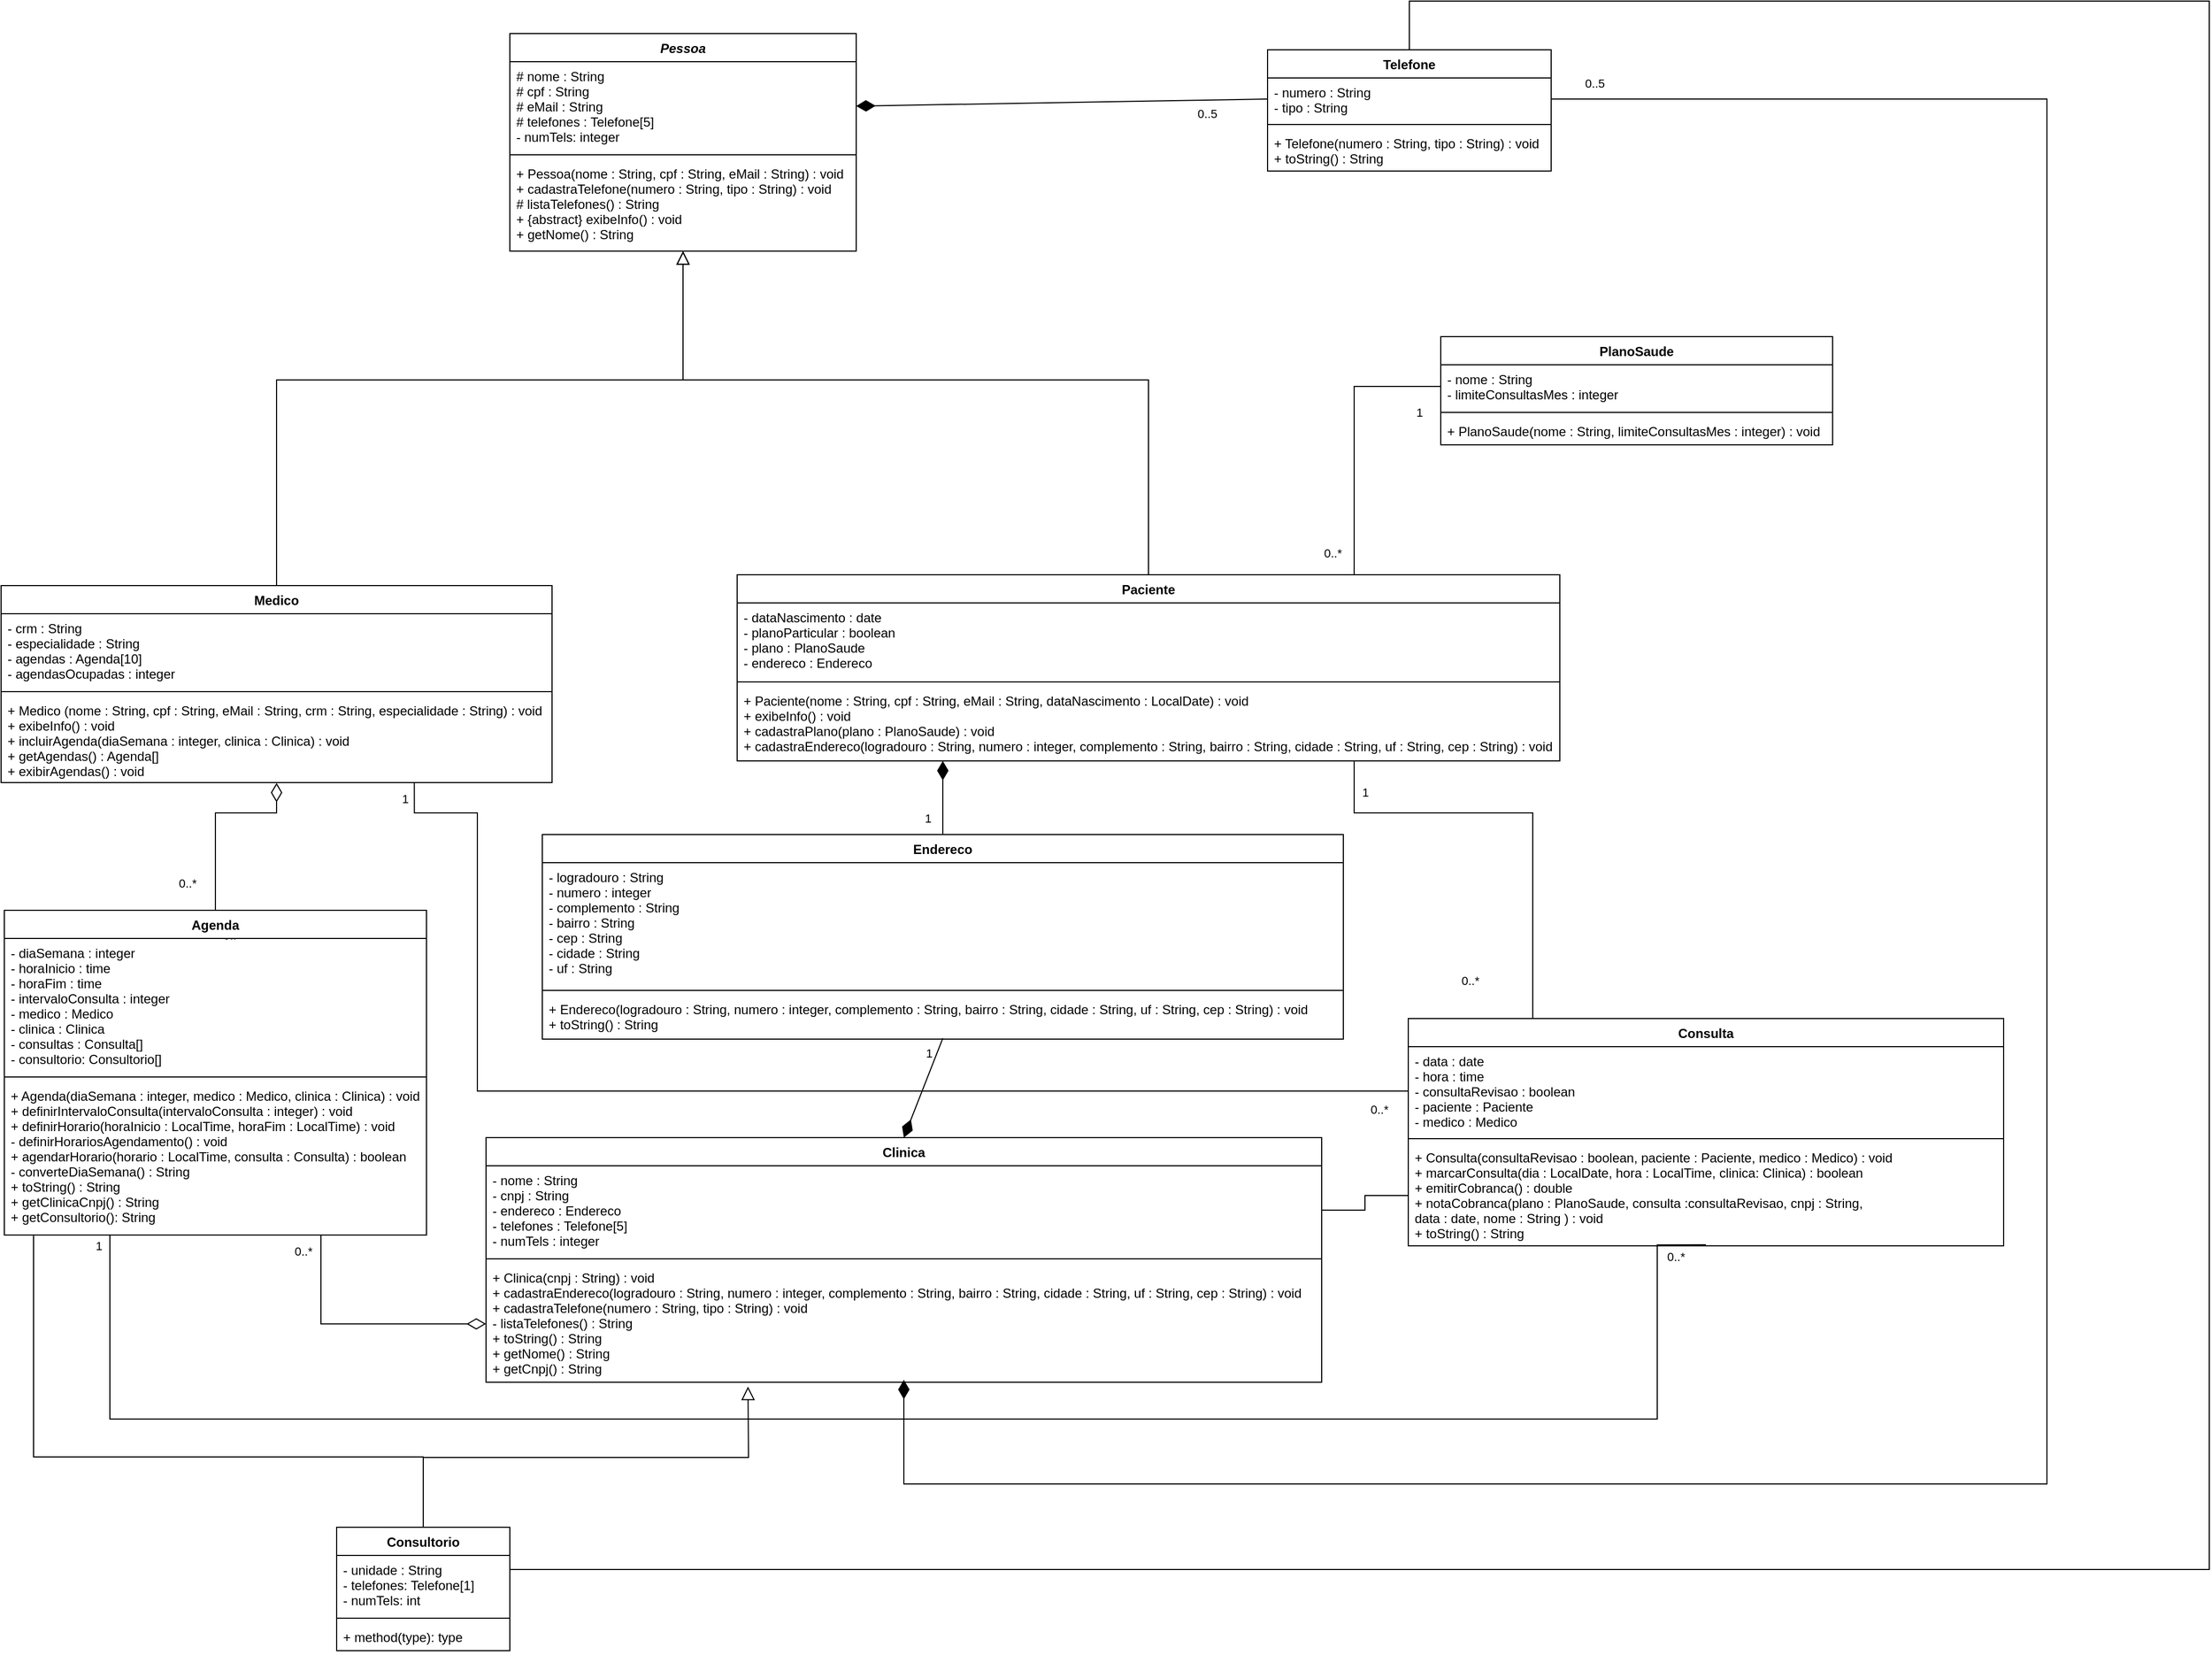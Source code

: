 <mxfile version="20.3.6" type="device"><diagram id="C5RBs43oDa-KdzZeNtuy" name="Page-1"><mxGraphModel dx="2782" dy="1760" grid="1" gridSize="10" guides="1" tooltips="1" connect="1" arrows="1" fold="1" page="1" pageScale="1" pageWidth="827" pageHeight="1169" math="0" shadow="0"><root><mxCell id="WIyWlLk6GJQsqaUBKTNV-0"/><mxCell id="WIyWlLk6GJQsqaUBKTNV-1" parent="WIyWlLk6GJQsqaUBKTNV-0"/><mxCell id="3j2AiYDJ62FlY2iEqLyS-35" style="edgeStyle=orthogonalEdgeStyle;rounded=0;orthogonalLoop=1;jettySize=auto;html=1;endArrow=block;endFill=0;entryX=0.5;entryY=1;entryDx=0;entryDy=0;endSize=10;entryPerimeter=0;" parent="WIyWlLk6GJQsqaUBKTNV-1" source="5wIMeJ1JpWeOm_tclrkS-20" target="5wIMeJ1JpWeOm_tclrkS-5" edge="1"><mxGeometry relative="1" as="geometry"><mxPoint x="200" y="170" as="targetPoint"/><Array as="points"><mxPoint x="230" y="-170"/><mxPoint x="-200" y="-170"/></Array></mxGeometry></mxCell><mxCell id="3j2AiYDJ62FlY2iEqLyS-38" style="edgeStyle=orthogonalEdgeStyle;rounded=0;orthogonalLoop=1;jettySize=auto;html=1;exitX=0;exitY=0.5;exitDx=0;exitDy=0;endArrow=none;endFill=0;endSize=10;entryX=0.75;entryY=0;entryDx=0;entryDy=0;" parent="WIyWlLk6GJQsqaUBKTNV-1" source="5wIMeJ1JpWeOm_tclrkS-34" target="5wIMeJ1JpWeOm_tclrkS-20" edge="1"><mxGeometry relative="1" as="geometry"/></mxCell><mxCell id="3j2AiYDJ62FlY2iEqLyS-39" value="1" style="edgeLabel;html=1;align=center;verticalAlign=middle;resizable=0;points=[];" parent="3j2AiYDJ62FlY2iEqLyS-38" vertex="1" connectable="0"><mxGeometry x="-0.706" y="2" relative="1" as="geometry"><mxPoint x="17" y="22" as="offset"/></mxGeometry></mxCell><mxCell id="3j2AiYDJ62FlY2iEqLyS-40" value="0..*" style="edgeLabel;html=1;align=center;verticalAlign=middle;resizable=0;points=[];" parent="3j2AiYDJ62FlY2iEqLyS-38" vertex="1" connectable="0"><mxGeometry x="0.487" relative="1" as="geometry"><mxPoint x="-20" y="45" as="offset"/></mxGeometry></mxCell><mxCell id="3j2AiYDJ62FlY2iEqLyS-41" style="edgeStyle=orthogonalEdgeStyle;rounded=0;orthogonalLoop=1;jettySize=auto;html=1;exitX=0.5;exitY=0;exitDx=0;exitDy=0;entryX=0.25;entryY=1;entryDx=0;entryDy=0;endArrow=diamondThin;endFill=1;endSize=15;entryPerimeter=0;" parent="WIyWlLk6GJQsqaUBKTNV-1" source="5wIMeJ1JpWeOm_tclrkS-24" target="5wIMeJ1JpWeOm_tclrkS-23" edge="1"><mxGeometry relative="1" as="geometry"/></mxCell><mxCell id="3j2AiYDJ62FlY2iEqLyS-42" value="1" style="edgeLabel;html=1;align=center;verticalAlign=middle;resizable=0;points=[];" parent="3j2AiYDJ62FlY2iEqLyS-41" vertex="1" connectable="0"><mxGeometry x="-0.436" y="-2" relative="1" as="geometry"><mxPoint x="-16" y="4" as="offset"/></mxGeometry></mxCell><mxCell id="3j2AiYDJ62FlY2iEqLyS-51" style="edgeStyle=orthogonalEdgeStyle;rounded=0;orthogonalLoop=1;jettySize=auto;html=1;exitX=0.5;exitY=0;exitDx=0;exitDy=0;entryX=0.5;entryY=1.004;entryDx=0;entryDy=0;endArrow=diamondThin;endFill=0;startSize=15;endSize=15;startArrow=none;startFill=0;entryPerimeter=0;" parent="WIyWlLk6GJQsqaUBKTNV-1" source="St4xVSF5U1isTemvrlc--0" target="5wIMeJ1JpWeOm_tclrkS-18" edge="1"><mxGeometry relative="1" as="geometry"><Array as="points"><mxPoint x="-632" y="230"/><mxPoint x="-575" y="230"/></Array></mxGeometry></mxCell><mxCell id="3j2AiYDJ62FlY2iEqLyS-52" value="0..*" style="edgeLabel;html=1;align=center;verticalAlign=middle;resizable=0;points=[];" parent="3j2AiYDJ62FlY2iEqLyS-51" vertex="1" connectable="0"><mxGeometry x="-0.844" relative="1" as="geometry"><mxPoint x="15" y="36" as="offset"/></mxGeometry></mxCell><mxCell id="3j2AiYDJ62FlY2iEqLyS-55" style="edgeStyle=orthogonalEdgeStyle;rounded=0;orthogonalLoop=1;jettySize=auto;html=1;exitX=0.25;exitY=1;exitDx=0;exitDy=0;entryX=0.5;entryY=0.99;entryDx=0;entryDy=0;endArrow=none;endFill=0;startSize=6;endSize=15;entryPerimeter=0;exitPerimeter=0;" parent="WIyWlLk6GJQsqaUBKTNV-1" source="St4xVSF5U1isTemvrlc--3" target="3j2AiYDJ62FlY2iEqLyS-32" edge="1"><mxGeometry relative="1" as="geometry"><Array as="points"><mxPoint x="-730" y="790"/><mxPoint x="700" y="790"/></Array></mxGeometry></mxCell><mxCell id="3j2AiYDJ62FlY2iEqLyS-56" value="1" style="edgeLabel;html=1;align=center;verticalAlign=middle;resizable=0;points=[];" parent="3j2AiYDJ62FlY2iEqLyS-55" vertex="1" connectable="0"><mxGeometry x="-0.653" y="1" relative="1" as="geometry"><mxPoint x="-154" y="-159" as="offset"/></mxGeometry></mxCell><mxCell id="3j2AiYDJ62FlY2iEqLyS-57" value="0..*" style="edgeLabel;html=1;align=center;verticalAlign=middle;resizable=0;points=[];" parent="3j2AiYDJ62FlY2iEqLyS-55" vertex="1" connectable="0"><mxGeometry x="0.63" y="1" relative="1" as="geometry"><mxPoint x="145" y="-149" as="offset"/></mxGeometry></mxCell><mxCell id="3j2AiYDJ62FlY2iEqLyS-58" style="edgeStyle=orthogonalEdgeStyle;rounded=0;orthogonalLoop=1;jettySize=auto;html=1;exitX=0.25;exitY=0;exitDx=0;exitDy=0;entryX=0.75;entryY=1;entryDx=0;entryDy=0;endArrow=none;endFill=0;startSize=6;endSize=15;entryPerimeter=0;" parent="WIyWlLk6GJQsqaUBKTNV-1" source="3j2AiYDJ62FlY2iEqLyS-29" target="5wIMeJ1JpWeOm_tclrkS-23" edge="1"><mxGeometry relative="1" as="geometry"><Array as="points"><mxPoint x="585" y="230"/><mxPoint x="420" y="230"/></Array></mxGeometry></mxCell><mxCell id="3j2AiYDJ62FlY2iEqLyS-59" value="1" style="edgeLabel;html=1;align=center;verticalAlign=middle;resizable=0;points=[];" parent="3j2AiYDJ62FlY2iEqLyS-58" vertex="1" connectable="0"><mxGeometry x="0.84" y="-1" relative="1" as="geometry"><mxPoint x="9" y="-5" as="offset"/></mxGeometry></mxCell><mxCell id="3j2AiYDJ62FlY2iEqLyS-60" value="0..*" style="edgeLabel;html=1;align=center;verticalAlign=middle;resizable=0;points=[];" parent="3j2AiYDJ62FlY2iEqLyS-58" vertex="1" connectable="0"><mxGeometry x="-0.875" y="1" relative="1" as="geometry"><mxPoint x="-57" y="-31" as="offset"/></mxGeometry></mxCell><mxCell id="3j2AiYDJ62FlY2iEqLyS-29" value="Consulta" style="swimlane;fontStyle=1;align=center;verticalAlign=top;childLayout=stackLayout;horizontal=1;startSize=26;horizontalStack=0;resizeParent=1;resizeParentMax=0;resizeLast=0;collapsible=1;marginBottom=0;" parent="WIyWlLk6GJQsqaUBKTNV-1" vertex="1"><mxGeometry x="470" y="420" width="550" height="210" as="geometry"/></mxCell><mxCell id="3j2AiYDJ62FlY2iEqLyS-30" value="- data : date&#10;- hora : time&#10;- consultaRevisao : boolean&#10;- paciente : Paciente&#10;- medico : Medico" style="text;strokeColor=none;fillColor=none;align=left;verticalAlign=top;spacingLeft=4;spacingRight=4;overflow=hidden;rotatable=0;points=[[0,0.5],[1,0.5]];portConstraint=eastwest;" parent="3j2AiYDJ62FlY2iEqLyS-29" vertex="1"><mxGeometry y="26" width="550" height="81" as="geometry"/></mxCell><mxCell id="3j2AiYDJ62FlY2iEqLyS-31" value="" style="line;strokeWidth=1;fillColor=none;align=left;verticalAlign=middle;spacingTop=-1;spacingLeft=3;spacingRight=3;rotatable=0;labelPosition=right;points=[];portConstraint=eastwest;" parent="3j2AiYDJ62FlY2iEqLyS-29" vertex="1"><mxGeometry y="107" width="550" height="8" as="geometry"/></mxCell><mxCell id="3j2AiYDJ62FlY2iEqLyS-32" value="+ Consulta(consultaRevisao : boolean, paciente : Paciente, medico : Medico) : void&#10;+ marcarConsulta(dia : LocalDate, hora : LocalTime, clinica: Clinica) : boolean&#10;+ emitirCobranca() : double&#10;+ notaCobranca(plano : PlanoSaude, consulta :consultaRevisao, cnpj : String, &#10;data : date, nome : String ) : void &#10;+ toString() : String" style="text;strokeColor=none;fillColor=none;align=left;verticalAlign=top;spacingLeft=4;spacingRight=4;overflow=hidden;rotatable=0;points=[[0,0.51,0,0,0],[0.5,0.99,0,0,0],[1,0.51,0,0,0]];portConstraint=eastwest;" parent="3j2AiYDJ62FlY2iEqLyS-29" vertex="1"><mxGeometry y="115" width="550" height="95" as="geometry"/></mxCell><mxCell id="3j2AiYDJ62FlY2iEqLyS-36" style="rounded=0;orthogonalLoop=1;jettySize=auto;html=1;exitX=0;exitY=0.5;exitDx=0;exitDy=0;entryX=1;entryY=0.5;entryDx=0;entryDy=0;endArrow=diamondThin;endFill=1;endSize=15;startSize=6;" parent="WIyWlLk6GJQsqaUBKTNV-1" source="5wIMeJ1JpWeOm_tclrkS-30" target="5wIMeJ1JpWeOm_tclrkS-3" edge="1"><mxGeometry relative="1" as="geometry"><mxPoint x="280" y="105" as="targetPoint"/></mxGeometry></mxCell><mxCell id="3j2AiYDJ62FlY2iEqLyS-37" value="0..5" style="edgeLabel;html=1;align=center;verticalAlign=middle;resizable=0;points=[];" parent="3j2AiYDJ62FlY2iEqLyS-36" vertex="1" connectable="0"><mxGeometry x="-0.743" relative="1" as="geometry"><mxPoint x="-7" y="12" as="offset"/></mxGeometry></mxCell><mxCell id="3j2AiYDJ62FlY2iEqLyS-45" style="edgeStyle=none;rounded=0;orthogonalLoop=1;jettySize=auto;html=1;exitX=0.5;exitY=0.98;exitDx=0;exitDy=0;entryX=0.5;entryY=0;entryDx=0;entryDy=0;endArrow=diamondThin;endFill=1;startSize=6;endSize=15;exitPerimeter=0;" parent="WIyWlLk6GJQsqaUBKTNV-1" source="5wIMeJ1JpWeOm_tclrkS-27" target="5wIMeJ1JpWeOm_tclrkS-37" edge="1"><mxGeometry relative="1" as="geometry"/></mxCell><mxCell id="3j2AiYDJ62FlY2iEqLyS-46" value="1" style="edgeLabel;html=1;align=center;verticalAlign=middle;resizable=0;points=[];" parent="3j2AiYDJ62FlY2iEqLyS-45" connectable="0" vertex="1"><mxGeometry x="-0.743" relative="1" as="geometry"><mxPoint x="-9" y="2" as="offset"/></mxGeometry></mxCell><mxCell id="3j2AiYDJ62FlY2iEqLyS-53" style="rounded=0;orthogonalLoop=1;jettySize=auto;html=1;exitX=0.75;exitY=1;exitDx=0;exitDy=0;entryX=0;entryY=0.51;entryDx=0;entryDy=0;endArrow=diamondThin;endFill=0;startSize=6;endSize=15;edgeStyle=orthogonalEdgeStyle;exitPerimeter=0;entryPerimeter=0;" parent="WIyWlLk6GJQsqaUBKTNV-1" source="St4xVSF5U1isTemvrlc--3" target="5wIMeJ1JpWeOm_tclrkS-40" edge="1"><mxGeometry relative="1" as="geometry"/></mxCell><mxCell id="3j2AiYDJ62FlY2iEqLyS-54" value="0..*" style="edgeLabel;html=1;align=center;verticalAlign=middle;resizable=0;points=[];" parent="3j2AiYDJ62FlY2iEqLyS-53" vertex="1" connectable="0"><mxGeometry x="-0.584" y="1" relative="1" as="geometry"><mxPoint x="-18" y="-34" as="offset"/></mxGeometry></mxCell><mxCell id="mknRs2gbogwDn0BGN8G2-0" style="edgeStyle=orthogonalEdgeStyle;rounded=0;orthogonalLoop=1;jettySize=auto;html=1;exitX=1;exitY=0.5;exitDx=0;exitDy=0;endArrow=diamondThin;endFill=1;endSize=15;entryX=0.5;entryY=0.98;entryDx=0;entryDy=0;entryPerimeter=0;" parent="WIyWlLk6GJQsqaUBKTNV-1" source="5wIMeJ1JpWeOm_tclrkS-30" target="5wIMeJ1JpWeOm_tclrkS-40" edge="1"><mxGeometry relative="1" as="geometry"><Array as="points"><mxPoint x="1060" y="-430"/><mxPoint x="1060" y="850"/><mxPoint x="4" y="850"/></Array><mxPoint x="40" y="750" as="targetPoint"/></mxGeometry></mxCell><mxCell id="mknRs2gbogwDn0BGN8G2-1" value="0..5" style="edgeLabel;html=1;align=center;verticalAlign=middle;resizable=0;points=[];" parent="mknRs2gbogwDn0BGN8G2-0" connectable="0" vertex="1"><mxGeometry x="-0.968" y="-1" relative="1" as="geometry"><mxPoint x="-6" y="-16" as="offset"/></mxGeometry></mxCell><mxCell id="5wIMeJ1JpWeOm_tclrkS-2" value="Pessoa" style="swimlane;fontStyle=3;align=center;verticalAlign=top;childLayout=stackLayout;horizontal=1;startSize=26;horizontalStack=0;resizeParent=1;resizeParentMax=0;resizeLast=0;collapsible=1;marginBottom=0;" parent="WIyWlLk6GJQsqaUBKTNV-1" vertex="1"><mxGeometry x="-360" y="-490" width="320" height="201" as="geometry"/></mxCell><mxCell id="5wIMeJ1JpWeOm_tclrkS-3" value="# nome : String&#10;# cpf : String&#10;# eMail : String&#10;# telefones : Telefone[5]&#10;- numTels: integer&#10;" style="text;strokeColor=none;fillColor=none;align=left;verticalAlign=top;spacingLeft=4;spacingRight=4;overflow=hidden;rotatable=0;points=[[0,0.5],[1,0.5]];portConstraint=eastwest;" parent="5wIMeJ1JpWeOm_tclrkS-2" vertex="1"><mxGeometry y="26" width="320" height="82" as="geometry"/></mxCell><mxCell id="5wIMeJ1JpWeOm_tclrkS-4" value="" style="line;strokeWidth=1;fillColor=none;align=left;verticalAlign=middle;spacingTop=-1;spacingLeft=3;spacingRight=3;rotatable=0;labelPosition=right;points=[];portConstraint=eastwest;" parent="5wIMeJ1JpWeOm_tclrkS-2" vertex="1"><mxGeometry y="108" width="320" height="8" as="geometry"/></mxCell><mxCell id="5wIMeJ1JpWeOm_tclrkS-5" value="+ Pessoa(nome : String, cpf : String, eMail : String) : void&#10;+ cadastraTelefone(numero : String, tipo : String) : void&#10;# listaTelefones() : String&#10;+ {abstract} exibeInfo() : void&#10;+ getNome() : String" style="text;strokeColor=none;fillColor=none;align=left;verticalAlign=top;spacingLeft=4;spacingRight=4;overflow=hidden;rotatable=0;points=[[0,0.51,0,0,0],[0.5,1,0,0,0],[1,0.51,0,0,0]];portConstraint=eastwest;fontStyle=0" parent="5wIMeJ1JpWeOm_tclrkS-2" vertex="1"><mxGeometry y="116" width="320" height="85" as="geometry"/></mxCell><mxCell id="5wIMeJ1JpWeOm_tclrkS-19" style="edgeStyle=orthogonalEdgeStyle;rounded=0;orthogonalLoop=1;jettySize=auto;html=1;exitX=0.5;exitY=0;exitDx=0;exitDy=0;entryX=0.5;entryY=1;entryDx=0;entryDy=0;entryPerimeter=0;endArrow=block;endFill=0;endSize=10;" parent="WIyWlLk6GJQsqaUBKTNV-1" source="5wIMeJ1JpWeOm_tclrkS-15" target="5wIMeJ1JpWeOm_tclrkS-5" edge="1"><mxGeometry relative="1" as="geometry"><Array as="points"><mxPoint x="-576" y="-170"/><mxPoint x="-200" y="-170"/></Array></mxGeometry></mxCell><mxCell id="5wIMeJ1JpWeOm_tclrkS-15" value="Medico" style="swimlane;fontStyle=1;align=center;verticalAlign=top;childLayout=stackLayout;horizontal=1;startSize=26;horizontalStack=0;resizeParent=1;resizeParentMax=0;resizeLast=0;collapsible=1;marginBottom=0;" parent="WIyWlLk6GJQsqaUBKTNV-1" vertex="1"><mxGeometry x="-830" y="20" width="509" height="182" as="geometry"/></mxCell><mxCell id="5wIMeJ1JpWeOm_tclrkS-16" value="- crm : String&#10;- especialidade : String&#10;- agendas : Agenda[10]&#10;- agendasOcupadas : integer" style="text;strokeColor=none;fillColor=none;align=left;verticalAlign=top;spacingLeft=4;spacingRight=4;overflow=hidden;rotatable=0;points=[[0,0.5],[1,0.5]];portConstraint=eastwest;" parent="5wIMeJ1JpWeOm_tclrkS-15" vertex="1"><mxGeometry y="26" width="509" height="68" as="geometry"/></mxCell><mxCell id="5wIMeJ1JpWeOm_tclrkS-17" value="" style="line;strokeWidth=1;fillColor=none;align=left;verticalAlign=middle;spacingTop=-1;spacingLeft=3;spacingRight=3;rotatable=0;labelPosition=right;points=[];portConstraint=eastwest;" parent="5wIMeJ1JpWeOm_tclrkS-15" vertex="1"><mxGeometry y="94" width="509" height="8" as="geometry"/></mxCell><mxCell id="5wIMeJ1JpWeOm_tclrkS-18" value="+ Medico (nome : String, cpf : String, eMail : String, crm : String, especialidade : String) : void&#10;+ exibeInfo() : void&#10;+ incluirAgenda(diaSemana : integer, clinica : Clinica) : void&#10;+ getAgendas() : Agenda[]&#10;+ exibirAgendas() : void" style="text;strokeColor=none;fillColor=none;align=left;verticalAlign=top;spacingLeft=4;spacingRight=4;overflow=hidden;rotatable=0;points=[[0,0.52,0,0,0],[0.5,0.98,0,0,0],[0.75,1,0,0,0],[1,0.52,0,0,0]];portConstraint=eastwest;" parent="5wIMeJ1JpWeOm_tclrkS-15" vertex="1"><mxGeometry y="102" width="509" height="80" as="geometry"/></mxCell><mxCell id="5wIMeJ1JpWeOm_tclrkS-20" value="Paciente" style="swimlane;fontStyle=1;align=center;verticalAlign=top;childLayout=stackLayout;horizontal=1;startSize=26;horizontalStack=0;resizeParent=1;resizeParentMax=0;resizeLast=0;collapsible=1;marginBottom=0;" parent="WIyWlLk6GJQsqaUBKTNV-1" vertex="1"><mxGeometry x="-150" y="10" width="760" height="172" as="geometry"/></mxCell><mxCell id="5wIMeJ1JpWeOm_tclrkS-21" value="- dataNascimento : date&#10;- planoParticular : boolean&#10;- plano : PlanoSaude&#10;- endereco : Endereco" style="text;strokeColor=none;fillColor=none;align=left;verticalAlign=top;spacingLeft=4;spacingRight=4;overflow=hidden;rotatable=0;points=[[0,0.5],[1,0.5]];portConstraint=eastwest;" parent="5wIMeJ1JpWeOm_tclrkS-20" vertex="1"><mxGeometry y="26" width="760" height="69" as="geometry"/></mxCell><mxCell id="5wIMeJ1JpWeOm_tclrkS-22" value="" style="line;strokeWidth=1;fillColor=none;align=left;verticalAlign=middle;spacingTop=-1;spacingLeft=3;spacingRight=3;rotatable=0;labelPosition=right;points=[];portConstraint=eastwest;" parent="5wIMeJ1JpWeOm_tclrkS-20" vertex="1"><mxGeometry y="95" width="760" height="8" as="geometry"/></mxCell><mxCell id="5wIMeJ1JpWeOm_tclrkS-23" value="+ Paciente(nome : String, cpf : String, eMail : String, dataNascimento : LocalDate) : void&#10;+ exibeInfo() : void&#10;+ cadastraPlano(plano : PlanoSaude) : void&#10;+ cadastraEndereco(logradouro : String, numero : integer, complemento : String, bairro : String, cidade : String, uf : String, cep : String) : void" style="text;strokeColor=none;fillColor=none;align=left;verticalAlign=top;spacingLeft=4;spacingRight=4;overflow=hidden;rotatable=0;points=[[0,0.51,0,0,0],[0.25,1,0,0,0],[0.75,1,0,0,0],[1,0.51,0,0,0]];portConstraint=eastwest;" parent="5wIMeJ1JpWeOm_tclrkS-20" vertex="1"><mxGeometry y="103" width="760" height="69" as="geometry"/></mxCell><mxCell id="5wIMeJ1JpWeOm_tclrkS-24" value="Endereco" style="swimlane;fontStyle=1;align=center;verticalAlign=top;childLayout=stackLayout;horizontal=1;startSize=26;horizontalStack=0;resizeParent=1;resizeParentMax=0;resizeLast=0;collapsible=1;marginBottom=0;" parent="WIyWlLk6GJQsqaUBKTNV-1" vertex="1"><mxGeometry x="-330" y="250" width="740" height="189" as="geometry"/></mxCell><mxCell id="5wIMeJ1JpWeOm_tclrkS-25" value="- logradouro : String&#10;- numero : integer&#10;- complemento : String&#10;- bairro : String&#10;- cep : String&#10;- cidade : String&#10;- uf : String" style="text;strokeColor=none;fillColor=none;align=left;verticalAlign=top;spacingLeft=4;spacingRight=4;overflow=hidden;rotatable=0;points=[[0,0.5],[1,0.5]];portConstraint=eastwest;" parent="5wIMeJ1JpWeOm_tclrkS-24" vertex="1"><mxGeometry y="26" width="740" height="114" as="geometry"/></mxCell><mxCell id="5wIMeJ1JpWeOm_tclrkS-26" value="" style="line;strokeWidth=1;fillColor=none;align=left;verticalAlign=middle;spacingTop=-1;spacingLeft=3;spacingRight=3;rotatable=0;labelPosition=right;points=[];portConstraint=eastwest;" parent="5wIMeJ1JpWeOm_tclrkS-24" vertex="1"><mxGeometry y="140" width="740" height="8" as="geometry"/></mxCell><mxCell id="5wIMeJ1JpWeOm_tclrkS-27" value="+ Endereco(logradouro : String, numero : integer, complemento : String, bairro : String, cidade : String, uf : String, cep : String) : void&#10;+ toString() : String" style="text;strokeColor=none;fillColor=none;align=left;verticalAlign=top;spacingLeft=4;spacingRight=4;overflow=hidden;rotatable=0;points=[[0,0.51,0,0,0],[0.5,0.98,0,0,0],[1,0.51,0,0,0]];portConstraint=eastwest;" parent="5wIMeJ1JpWeOm_tclrkS-24" vertex="1"><mxGeometry y="148" width="740" height="41" as="geometry"/></mxCell><mxCell id="5wIMeJ1JpWeOm_tclrkS-29" value="Telefone" style="swimlane;fontStyle=1;align=center;verticalAlign=top;childLayout=stackLayout;horizontal=1;startSize=26;horizontalStack=0;resizeParent=1;resizeParentMax=0;resizeLast=0;collapsible=1;marginBottom=0;" parent="WIyWlLk6GJQsqaUBKTNV-1" vertex="1"><mxGeometry x="340" y="-475" width="262" height="112" as="geometry"/></mxCell><mxCell id="5wIMeJ1JpWeOm_tclrkS-30" value="- numero : String&#10;- tipo : String" style="text;strokeColor=none;fillColor=none;align=left;verticalAlign=top;spacingLeft=4;spacingRight=4;overflow=hidden;rotatable=0;points=[[0,0.5],[1,0.5]];portConstraint=eastwest;" parent="5wIMeJ1JpWeOm_tclrkS-29" vertex="1"><mxGeometry y="26" width="262" height="39" as="geometry"/></mxCell><mxCell id="5wIMeJ1JpWeOm_tclrkS-31" value="" style="line;strokeWidth=1;fillColor=none;align=left;verticalAlign=middle;spacingTop=-1;spacingLeft=3;spacingRight=3;rotatable=0;labelPosition=right;points=[];portConstraint=eastwest;" parent="5wIMeJ1JpWeOm_tclrkS-29" vertex="1"><mxGeometry y="65" width="262" height="8" as="geometry"/></mxCell><mxCell id="5wIMeJ1JpWeOm_tclrkS-32" value="+ Telefone(numero : String, tipo : String) : void&#10;+ toString() : String" style="text;strokeColor=none;fillColor=none;align=left;verticalAlign=top;spacingLeft=4;spacingRight=4;overflow=hidden;rotatable=0;points=[[0,0.5],[1,0.5]];portConstraint=eastwest;" parent="5wIMeJ1JpWeOm_tclrkS-29" vertex="1"><mxGeometry y="73" width="262" height="39" as="geometry"/></mxCell><mxCell id="5wIMeJ1JpWeOm_tclrkS-33" value="PlanoSaude" style="swimlane;fontStyle=1;align=center;verticalAlign=top;childLayout=stackLayout;horizontal=1;startSize=26;horizontalStack=0;resizeParent=1;resizeParentMax=0;resizeLast=0;collapsible=1;marginBottom=0;" parent="WIyWlLk6GJQsqaUBKTNV-1" vertex="1"><mxGeometry x="500" y="-210" width="362" height="100" as="geometry"/></mxCell><mxCell id="5wIMeJ1JpWeOm_tclrkS-34" value="- nome : String&#10;- limiteConsultasMes : integer" style="text;strokeColor=none;fillColor=none;align=left;verticalAlign=top;spacingLeft=4;spacingRight=4;overflow=hidden;rotatable=0;points=[[0,0.5],[1,0.5]];portConstraint=eastwest;" parent="5wIMeJ1JpWeOm_tclrkS-33" vertex="1"><mxGeometry y="26" width="362" height="40" as="geometry"/></mxCell><mxCell id="5wIMeJ1JpWeOm_tclrkS-35" value="" style="line;strokeWidth=1;fillColor=none;align=left;verticalAlign=middle;spacingTop=-1;spacingLeft=3;spacingRight=3;rotatable=0;labelPosition=right;points=[];portConstraint=eastwest;" parent="5wIMeJ1JpWeOm_tclrkS-33" vertex="1"><mxGeometry y="66" width="362" height="8" as="geometry"/></mxCell><mxCell id="5wIMeJ1JpWeOm_tclrkS-36" value="+ PlanoSaude(nome : String, limiteConsultasMes : integer) : void" style="text;strokeColor=none;fillColor=none;align=left;verticalAlign=top;spacingLeft=4;spacingRight=4;overflow=hidden;rotatable=0;points=[[0,0.5],[1,0.5]];portConstraint=eastwest;" parent="5wIMeJ1JpWeOm_tclrkS-33" vertex="1"><mxGeometry y="74" width="362" height="26" as="geometry"/></mxCell><mxCell id="5wIMeJ1JpWeOm_tclrkS-37" value="Clinica" style="swimlane;fontStyle=1;align=center;verticalAlign=top;childLayout=stackLayout;horizontal=1;startSize=26;horizontalStack=0;resizeParent=1;resizeParentMax=0;resizeLast=0;collapsible=1;marginBottom=0;" parent="WIyWlLk6GJQsqaUBKTNV-1" vertex="1"><mxGeometry x="-382" y="530" width="772" height="226" as="geometry"/></mxCell><mxCell id="5wIMeJ1JpWeOm_tclrkS-38" value="- nome : String&#10;- cnpj : String&#10;- endereco : Endereco&#10;- telefones : Telefone[5]&#10;- numTels : integer" style="text;strokeColor=none;fillColor=none;align=left;verticalAlign=top;spacingLeft=4;spacingRight=4;overflow=hidden;rotatable=0;points=[[0,0.5],[1,0.5]];portConstraint=eastwest;" parent="5wIMeJ1JpWeOm_tclrkS-37" vertex="1"><mxGeometry y="26" width="772" height="82" as="geometry"/></mxCell><mxCell id="5wIMeJ1JpWeOm_tclrkS-39" value="" style="line;strokeWidth=1;fillColor=none;align=left;verticalAlign=middle;spacingTop=-1;spacingLeft=3;spacingRight=3;rotatable=0;labelPosition=right;points=[];portConstraint=eastwest;" parent="5wIMeJ1JpWeOm_tclrkS-37" vertex="1"><mxGeometry y="108" width="772" height="8" as="geometry"/></mxCell><mxCell id="5wIMeJ1JpWeOm_tclrkS-40" value="+ Clinica(cnpj : String) : void&#10;+ cadastraEndereco(logradouro : String, numero : integer, complemento : String, bairro : String, cidade : String, uf : String, cep : String) : void&#10;+ cadastraTelefone(numero : String, tipo : String) : void&#10;- listaTelefones() : String&#10;+ toString() : String&#10;+ getNome() : String&#10;+ getCnpj() : String" style="text;strokeColor=none;fillColor=none;align=left;verticalAlign=top;spacingLeft=4;spacingRight=4;overflow=hidden;rotatable=0;points=[[0,0.51,0,0,0],[0.5,0.98,0,0,0],[1,0.51,0,0,0]];portConstraint=eastwest;" parent="5wIMeJ1JpWeOm_tclrkS-37" vertex="1"><mxGeometry y="116" width="772" height="110" as="geometry"/></mxCell><mxCell id="St4xVSF5U1isTemvrlc--0" value="Agenda" style="swimlane;fontStyle=1;align=center;verticalAlign=top;childLayout=stackLayout;horizontal=1;startSize=26;horizontalStack=0;resizeParent=1;resizeParentMax=0;resizeLast=0;collapsible=1;marginBottom=0;" parent="WIyWlLk6GJQsqaUBKTNV-1" vertex="1"><mxGeometry x="-827" y="320" width="390" height="300" as="geometry"/></mxCell><mxCell id="St4xVSF5U1isTemvrlc--1" value="- diaSemana : integer&#10;- horaInicio : time&#10;- horaFim : time&#10;- intervaloConsulta : integer&#10;- medico : Medico&#10;- clinica : Clinica&#10;- consultas : Consulta[]&#10;- consultorio: Consultorio[]" style="text;strokeColor=none;fillColor=none;align=left;verticalAlign=top;spacingLeft=4;spacingRight=4;overflow=hidden;rotatable=0;points=[[0,0.5],[1,0.5]];portConstraint=eastwest;" parent="St4xVSF5U1isTemvrlc--0" vertex="1"><mxGeometry y="26" width="390" height="124" as="geometry"/></mxCell><mxCell id="St4xVSF5U1isTemvrlc--2" value="" style="line;strokeWidth=1;fillColor=none;align=left;verticalAlign=middle;spacingTop=-1;spacingLeft=3;spacingRight=3;rotatable=0;labelPosition=right;points=[];portConstraint=eastwest;strokeColor=inherit;" parent="St4xVSF5U1isTemvrlc--0" vertex="1"><mxGeometry y="150" width="390" height="8" as="geometry"/></mxCell><mxCell id="St4xVSF5U1isTemvrlc--3" value="+ Agenda(diaSemana : integer, medico : Medico, clinica : Clinica) : void&#10;+ definirIntervaloConsulta(intervaloConsulta : integer) : void&#10;+ definirHorario(horaInicio : LocalTime, horaFim : LocalTime) : void&#10;- definirHorariosAgendamento() : void&#10;+ agendarHorario(horario : LocalTime, consulta : Consulta) : boolean&#10;- converteDiaSemana() : String&#10;+ toString() : String&#10;+ getClinicaCnpj() : String&#10;+ getConsultorio(): String" style="text;strokeColor=none;fillColor=none;align=left;verticalAlign=top;spacingLeft=4;spacingRight=4;overflow=hidden;rotatable=0;points=[[0,0.5,0,0,0],[0.25,1,0,0,0],[0.75,1,0,0,0],[1,0.5,0,0,0]];portConstraint=eastwest;" parent="St4xVSF5U1isTemvrlc--0" vertex="1"><mxGeometry y="158" width="390" height="142" as="geometry"/></mxCell><mxCell id="St4xVSF5U1isTemvrlc--5" value="0..*" style="edgeLabel;html=1;align=center;verticalAlign=middle;resizable=0;points=[];" parent="WIyWlLk6GJQsqaUBKTNV-1" connectable="0" vertex="1"><mxGeometry x="-380.005" y="529.997" as="geometry"><mxPoint x="-278" y="-235" as="offset"/></mxGeometry></mxCell><mxCell id="St4xVSF5U1isTemvrlc--6" style="edgeStyle=orthogonalEdgeStyle;rounded=0;orthogonalLoop=1;jettySize=auto;html=1;exitX=0.75;exitY=1;exitDx=0;exitDy=0;exitPerimeter=0;entryX=0;entryY=0.5;entryDx=0;entryDy=0;startArrow=none;startFill=0;endArrow=none;endFill=0;startSize=15;" parent="WIyWlLk6GJQsqaUBKTNV-1" source="5wIMeJ1JpWeOm_tclrkS-18" target="3j2AiYDJ62FlY2iEqLyS-30" edge="1"><mxGeometry relative="1" as="geometry"><Array as="points"><mxPoint x="-448" y="230"/><mxPoint x="-390" y="230"/><mxPoint x="-390" y="487"/><mxPoint x="470" y="487"/></Array></mxGeometry></mxCell><mxCell id="St4xVSF5U1isTemvrlc--7" value="1" style="edgeLabel;html=1;align=center;verticalAlign=middle;resizable=0;points=[];" parent="St4xVSF5U1isTemvrlc--6" connectable="0" vertex="1"><mxGeometry x="-0.935" y="-4" relative="1" as="geometry"><mxPoint x="-20" y="-17" as="offset"/></mxGeometry></mxCell><mxCell id="St4xVSF5U1isTemvrlc--8" value="0..*" style="edgeLabel;html=1;align=center;verticalAlign=middle;resizable=0;points=[];" parent="St4xVSF5U1isTemvrlc--6" connectable="0" vertex="1"><mxGeometry x="0.968" y="-1" relative="1" as="geometry"><mxPoint x="-9" y="16" as="offset"/></mxGeometry></mxCell><mxCell id="d-9bAoxcSaxQAJUwIAt4-0" style="edgeStyle=orthogonalEdgeStyle;rounded=0;orthogonalLoop=1;jettySize=auto;html=1;exitX=0;exitY=0.51;exitDx=0;exitDy=0;exitPerimeter=0;entryX=1;entryY=0.5;entryDx=0;entryDy=0;endArrow=none;endFill=0;" parent="WIyWlLk6GJQsqaUBKTNV-1" source="3j2AiYDJ62FlY2iEqLyS-32" target="5wIMeJ1JpWeOm_tclrkS-38" edge="1"><mxGeometry relative="1" as="geometry"/></mxCell><mxCell id="h3BCNK9eqKTBgDzknoXO-4" style="edgeStyle=orthogonalEdgeStyle;rounded=0;orthogonalLoop=1;jettySize=auto;html=1;exitX=0.5;exitY=0;exitDx=0;exitDy=0;endArrow=block;endFill=0;endSize=10;" edge="1" parent="WIyWlLk6GJQsqaUBKTNV-1" source="h3BCNK9eqKTBgDzknoXO-0"><mxGeometry relative="1" as="geometry"><mxPoint x="-140" y="760" as="targetPoint"/></mxGeometry></mxCell><mxCell id="h3BCNK9eqKTBgDzknoXO-6" style="edgeStyle=orthogonalEdgeStyle;rounded=0;orthogonalLoop=1;jettySize=auto;html=1;exitX=0.5;exitY=0;exitDx=0;exitDy=0;endArrow=none;endFill=0;endSize=7;entryX=0.068;entryY=1.004;entryDx=0;entryDy=0;entryPerimeter=0;" edge="1" parent="WIyWlLk6GJQsqaUBKTNV-1" target="St4xVSF5U1isTemvrlc--3"><mxGeometry relative="1" as="geometry"><mxPoint x="-800" y="640" as="targetPoint"/><mxPoint x="-440" y="895" as="sourcePoint"/><Array as="points"><mxPoint x="-440" y="825"/><mxPoint x="-800" y="825"/><mxPoint x="-800" y="621"/></Array></mxGeometry></mxCell><mxCell id="h3BCNK9eqKTBgDzknoXO-0" value="Consultorio" style="swimlane;fontStyle=1;align=center;verticalAlign=top;childLayout=stackLayout;horizontal=1;startSize=26;horizontalStack=0;resizeParent=1;resizeParentMax=0;resizeLast=0;collapsible=1;marginBottom=0;" vertex="1" parent="WIyWlLk6GJQsqaUBKTNV-1"><mxGeometry x="-520" y="890" width="160" height="114" as="geometry"/></mxCell><mxCell id="h3BCNK9eqKTBgDzknoXO-1" value="- unidade : String&#10;- telefones: Telefone[1]&#10;- numTels: int" style="text;strokeColor=none;fillColor=none;align=left;verticalAlign=top;spacingLeft=4;spacingRight=4;overflow=hidden;rotatable=0;points=[[0,0.5],[1,0.5]];portConstraint=eastwest;" vertex="1" parent="h3BCNK9eqKTBgDzknoXO-0"><mxGeometry y="26" width="160" height="54" as="geometry"/></mxCell><mxCell id="h3BCNK9eqKTBgDzknoXO-2" value="" style="line;strokeWidth=1;fillColor=none;align=left;verticalAlign=middle;spacingTop=-1;spacingLeft=3;spacingRight=3;rotatable=0;labelPosition=right;points=[];portConstraint=eastwest;strokeColor=inherit;" vertex="1" parent="h3BCNK9eqKTBgDzknoXO-0"><mxGeometry y="80" width="160" height="8" as="geometry"/></mxCell><mxCell id="h3BCNK9eqKTBgDzknoXO-3" value="+ method(type): type" style="text;strokeColor=none;fillColor=none;align=left;verticalAlign=top;spacingLeft=4;spacingRight=4;overflow=hidden;rotatable=0;points=[[0,0.5],[1,0.5]];portConstraint=eastwest;" vertex="1" parent="h3BCNK9eqKTBgDzknoXO-0"><mxGeometry y="88" width="160" height="26" as="geometry"/></mxCell><mxCell id="h3BCNK9eqKTBgDzknoXO-7" style="edgeStyle=orthogonalEdgeStyle;rounded=0;orthogonalLoop=1;jettySize=auto;html=1;exitX=1;exitY=0.5;exitDx=0;exitDy=0;endArrow=none;endFill=0;endSize=7;" edge="1" parent="WIyWlLk6GJQsqaUBKTNV-1" source="h3BCNK9eqKTBgDzknoXO-1" target="5wIMeJ1JpWeOm_tclrkS-29"><mxGeometry relative="1" as="geometry"><mxPoint x="1190" y="-570" as="targetPoint"/><Array as="points"><mxPoint x="1210" y="929"/><mxPoint x="1210" y="-520"/><mxPoint x="471" y="-520"/></Array></mxGeometry></mxCell></root></mxGraphModel></diagram></mxfile>
